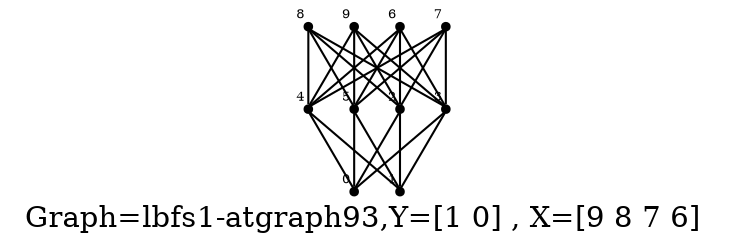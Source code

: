 /* Created by igraph 0.8.0-pre+0200568 */
graph {
  graph [
    label="Graph=lbfs1-atgraph93,Y=[1 0] , X=[9 8 7 6]  "
    labelloc=bottom
  ];
  0 [
    pos="1.900000,2.000000!"
    shape=point
    fontsize=6
    xlabel=0
  ];
  1 [
    pos="2.000000,1.000000!"
    shape=point
    fontsize=6
    xlabel=1
  ];
  2 [
    pos="0.900000,3.000000!"
    shape=point
    fontsize=6
    xlabel=2
  ];
  3 [
    pos="1.000000,2.000000!"
    shape=point
    fontsize=6
    xlabel=3
  ];
  4 [
    pos="0.900000,1.000000!"
    shape=point
    fontsize=6
    xlabel=4
  ];
  5 [
    pos="1.000000,0.000000!"
    shape=point
    fontsize=6
    xlabel=5
  ];
  6 [
    pos="-0.100000,3.000000!"
    shape=point
    fontsize=6
    xlabel=6
  ];
  7 [
    pos="0.000000,2.000000!"
    shape=point
    fontsize=6
    xlabel=7
  ];
  8 [
    pos="-0.100000,1.000000!"
    shape=point
    fontsize=6
    xlabel=8
  ];
  9 [
    pos="0.000000,0.000000!"
    shape=point
    fontsize=6
    xlabel=9
  ];

  2 -- 0;
  3 -- 0;
  4 -- 0;
  5 -- 0;
  2 -- 1;
  3 -- 1;
  4 -- 1;
  5 -- 1;
  6 -- 2;
  7 -- 2;
  8 -- 2;
  9 -- 2;
  6 -- 3;
  7 -- 3;
  8 -- 3;
  9 -- 3;
  6 -- 4;
  7 -- 4;
  8 -- 4;
  9 -- 4;
  6 -- 5;
  7 -- 5;
  8 -- 5;
  9 -- 5;
}
